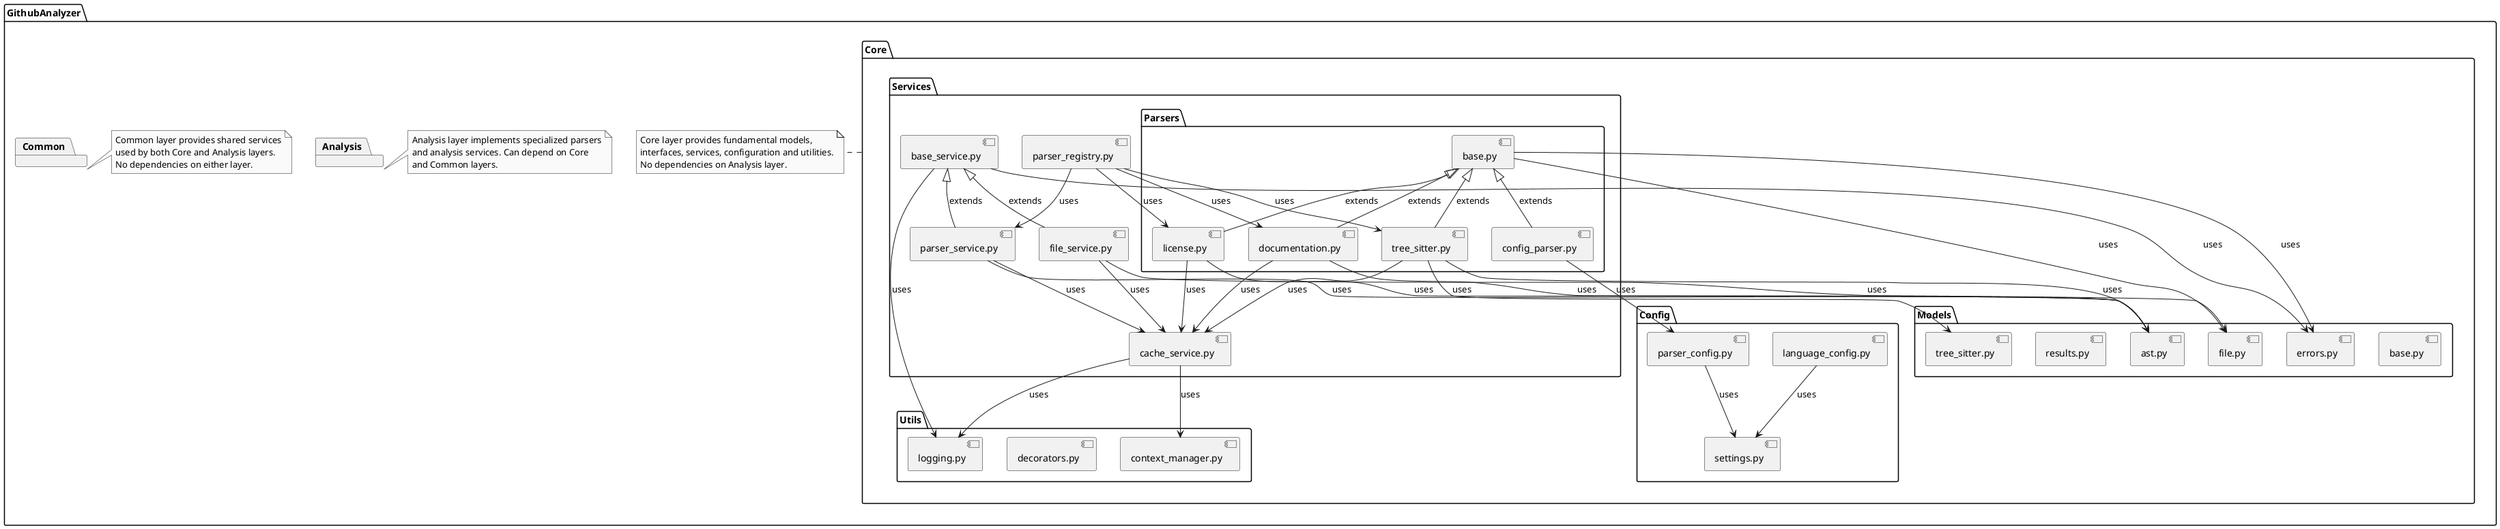 @startuml GithubAnalyzer Structure

' Styling
skinparam componentStyle uml2
skinparam backgroundColor white
skinparam monochrome true

package "GithubAnalyzer" {
    ' Core Layer
    package "Core" {
        package "Models" {
            component [base.py] as BM
            component [errors.py] as EM
            component [file.py] as FM
            component [ast.py] as AST
        }
        
        package "Services" {
            component [base_service.py] as BS
            component [file_service.py] as FS
            component [parser_service.py] as PS
            
            package "Parsers" {
                component [base.py] as BP
                component [config_parser.py] as CP
            }
        }

        package "Config" {
            component [settings.py] as SET
            component [parser_config.py] as PCF
            component [language_config.py] as LCF
        }

        package "Utils" {
            component [context_manager.py] as CM
            component [decorators.py] as DC
            component [logging.py] as LG
        }
    }

    ' Analysis Layer
    package "Analysis" {
        package "Models" {
            component [results.py] as AR
            component [tree_sitter.py] as TSM
        }
        
        package "Services" {
            package "Parsers" {
                component [tree_sitter.py] as TS
                component [documentation.py] as DP
                component [license.py] as LP
            }
            component [parser_registry.py] as PR
        }
    }

    ' Common Layer
    package "Common" {
        package "Services" {
            component [cache_service.py] as CS
        }
    }

    ' Core Dependencies
    BS --> EM : uses
    BS --> LG : uses
    FS --> FM : uses
    PS --> AST : uses
    BP --> FM : uses
    BP --> EM : uses
    CP --> PCF : uses

    ' Analysis Dependencies
    TS --> AST : uses
    TS --> TSM : uses
    DP --> AST : uses
    LP --> AST : uses
    PR --> PS : uses
    PR --> TS : uses
    PR --> DP : uses
    PR --> LP : uses

    ' Common Usage
    PS --> CS : uses
    FS --> CS : uses
    TS --> CS : uses
    DP --> CS : uses
    LP --> CS : uses

    ' Infrastructure Usage
    CS --> CM : uses
    CS --> LG : uses
    PCF --> SET : uses
    LCF --> SET : uses

    ' Parser Inheritance
    BP <|-- CP : extends
    BP <|-- TS : extends
    BP <|-- DP : extends
    BP <|-- LP : extends

    ' Service Inheritance
    BS <|-- FS : extends
    BS <|-- PS : extends

    ' Notes
    note right of Core
        Core layer provides fundamental models,
        interfaces, services, configuration and utilities.
        No dependencies on Analysis layer.
    end note

    note right of Analysis
        Analysis layer implements specialized parsers
        and analysis services. Can depend on Core
        and Common layers.
    end note

    note right of Common
        Common layer provides shared services
        used by both Core and Analysis layers.
        No dependencies on either layer.
    end note
}

@enduml 